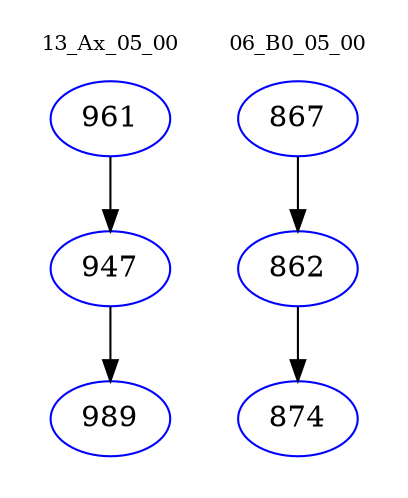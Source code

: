 digraph{
subgraph cluster_0 {
color = white
label = "13_Ax_05_00";
fontsize=10;
T0_961 [label="961", color="blue"]
T0_961 -> T0_947 [color="black"]
T0_947 [label="947", color="blue"]
T0_947 -> T0_989 [color="black"]
T0_989 [label="989", color="blue"]
}
subgraph cluster_1 {
color = white
label = "06_B0_05_00";
fontsize=10;
T1_867 [label="867", color="blue"]
T1_867 -> T1_862 [color="black"]
T1_862 [label="862", color="blue"]
T1_862 -> T1_874 [color="black"]
T1_874 [label="874", color="blue"]
}
}
